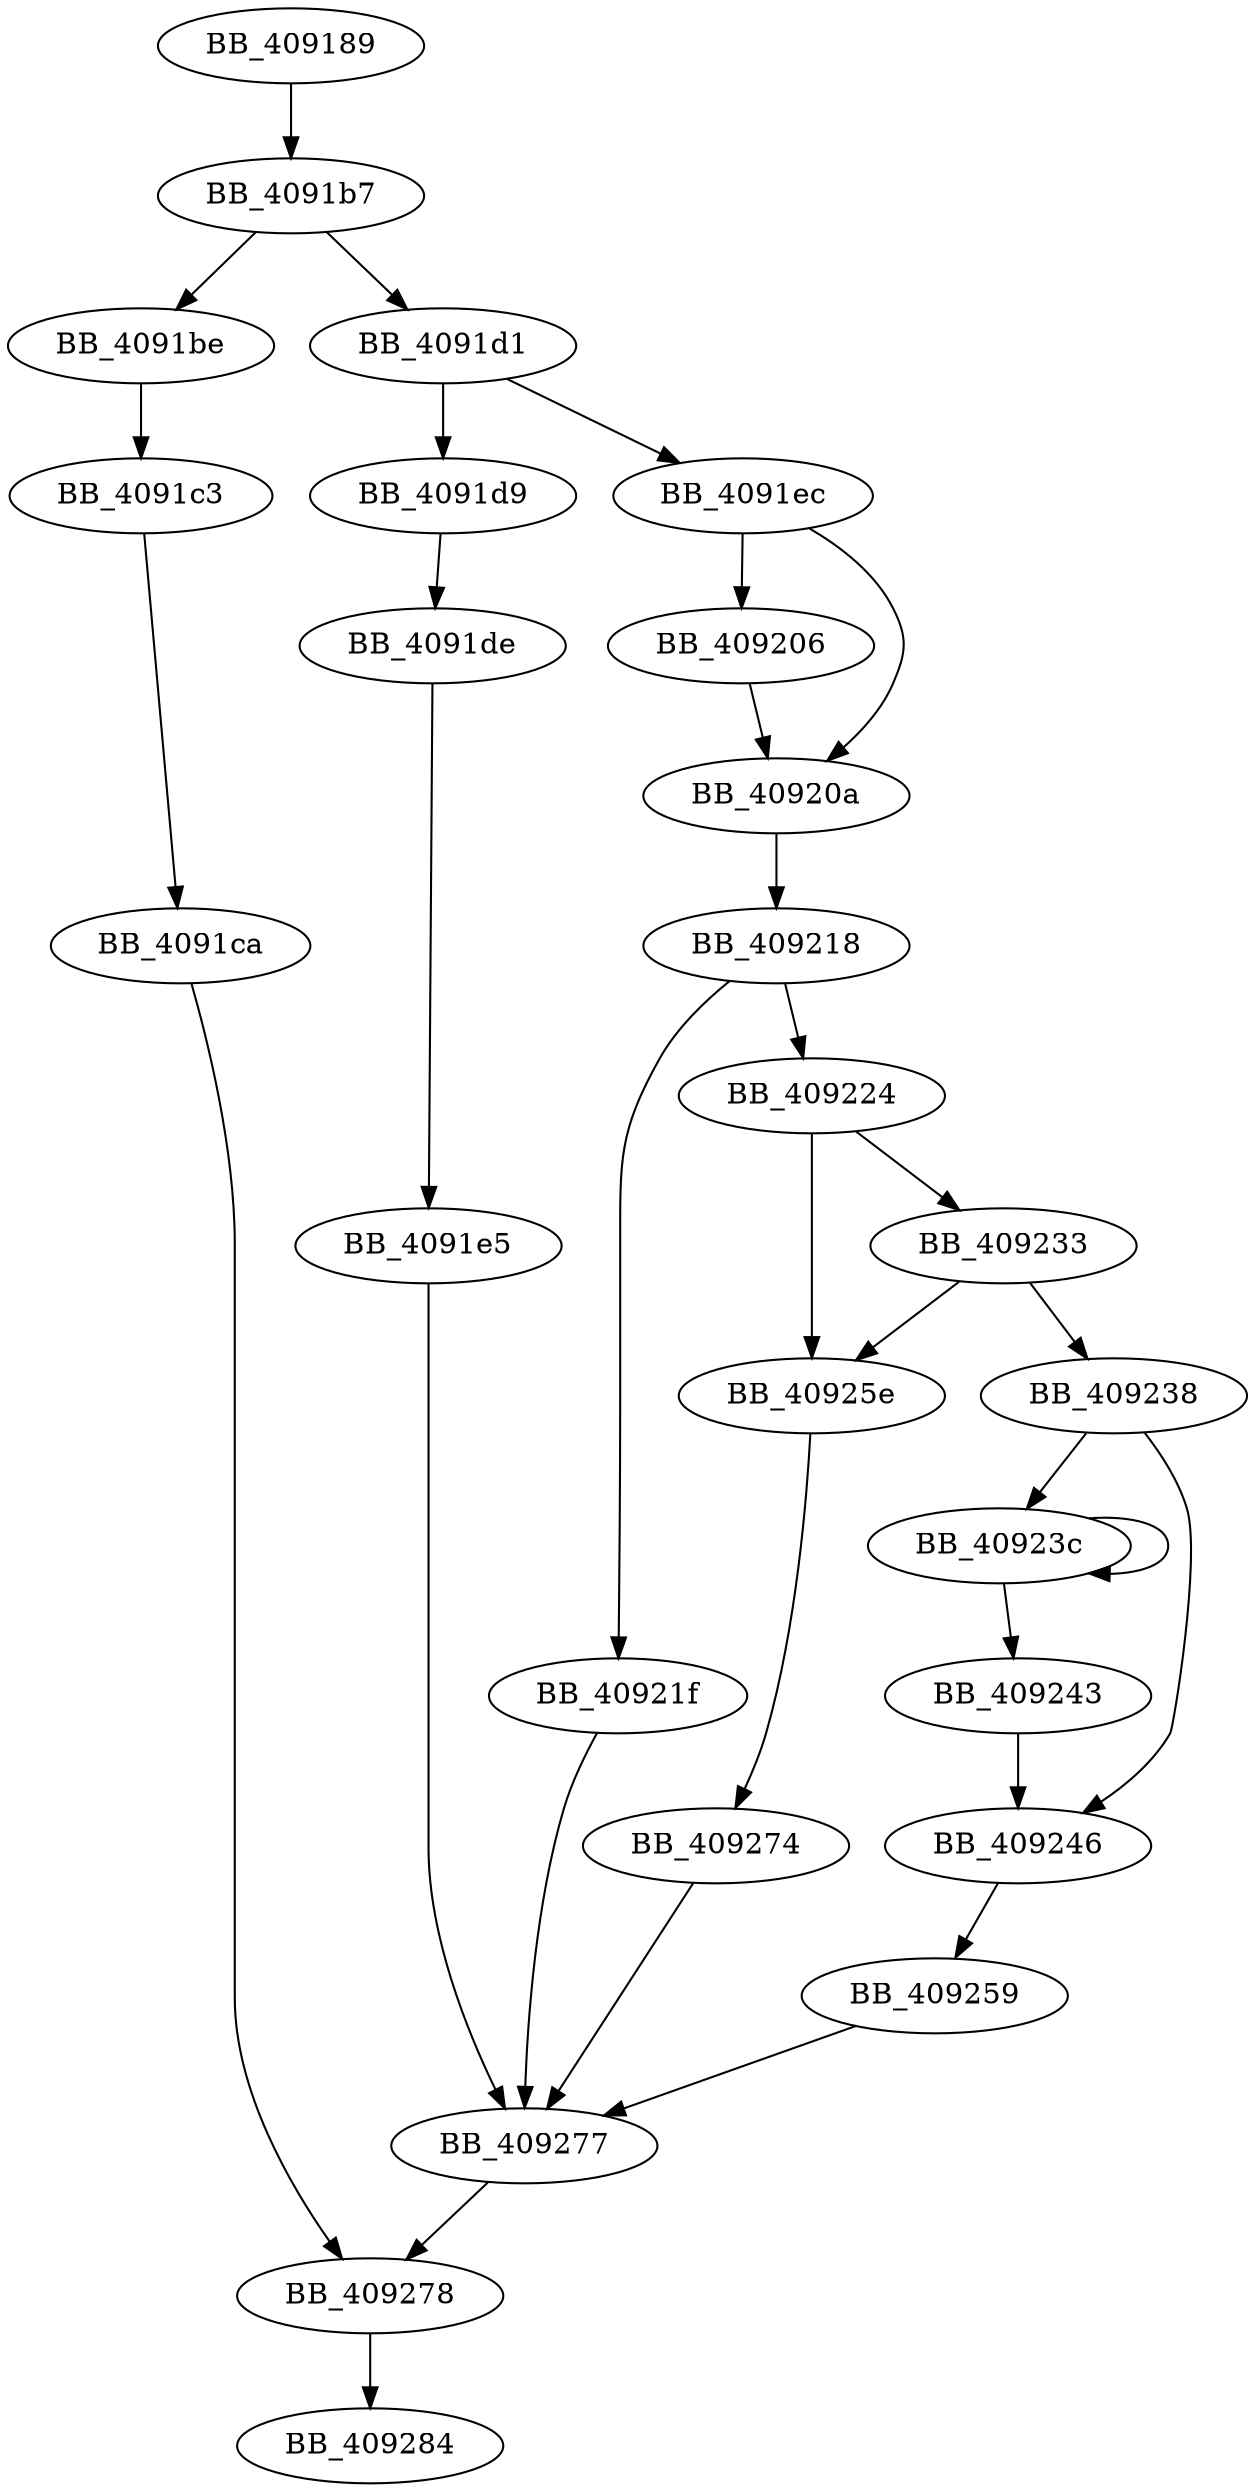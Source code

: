 DiGraph __cftog_l{
BB_409189->BB_4091b7
BB_4091b7->BB_4091be
BB_4091b7->BB_4091d1
BB_4091be->BB_4091c3
BB_4091c3->BB_4091ca
BB_4091ca->BB_409278
BB_4091d1->BB_4091d9
BB_4091d1->BB_4091ec
BB_4091d9->BB_4091de
BB_4091de->BB_4091e5
BB_4091e5->BB_409277
BB_4091ec->BB_409206
BB_4091ec->BB_40920a
BB_409206->BB_40920a
BB_40920a->BB_409218
BB_409218->BB_40921f
BB_409218->BB_409224
BB_40921f->BB_409277
BB_409224->BB_409233
BB_409224->BB_40925e
BB_409233->BB_409238
BB_409233->BB_40925e
BB_409238->BB_40923c
BB_409238->BB_409246
BB_40923c->BB_40923c
BB_40923c->BB_409243
BB_409243->BB_409246
BB_409246->BB_409259
BB_409259->BB_409277
BB_40925e->BB_409274
BB_409274->BB_409277
BB_409277->BB_409278
BB_409278->BB_409284
}
